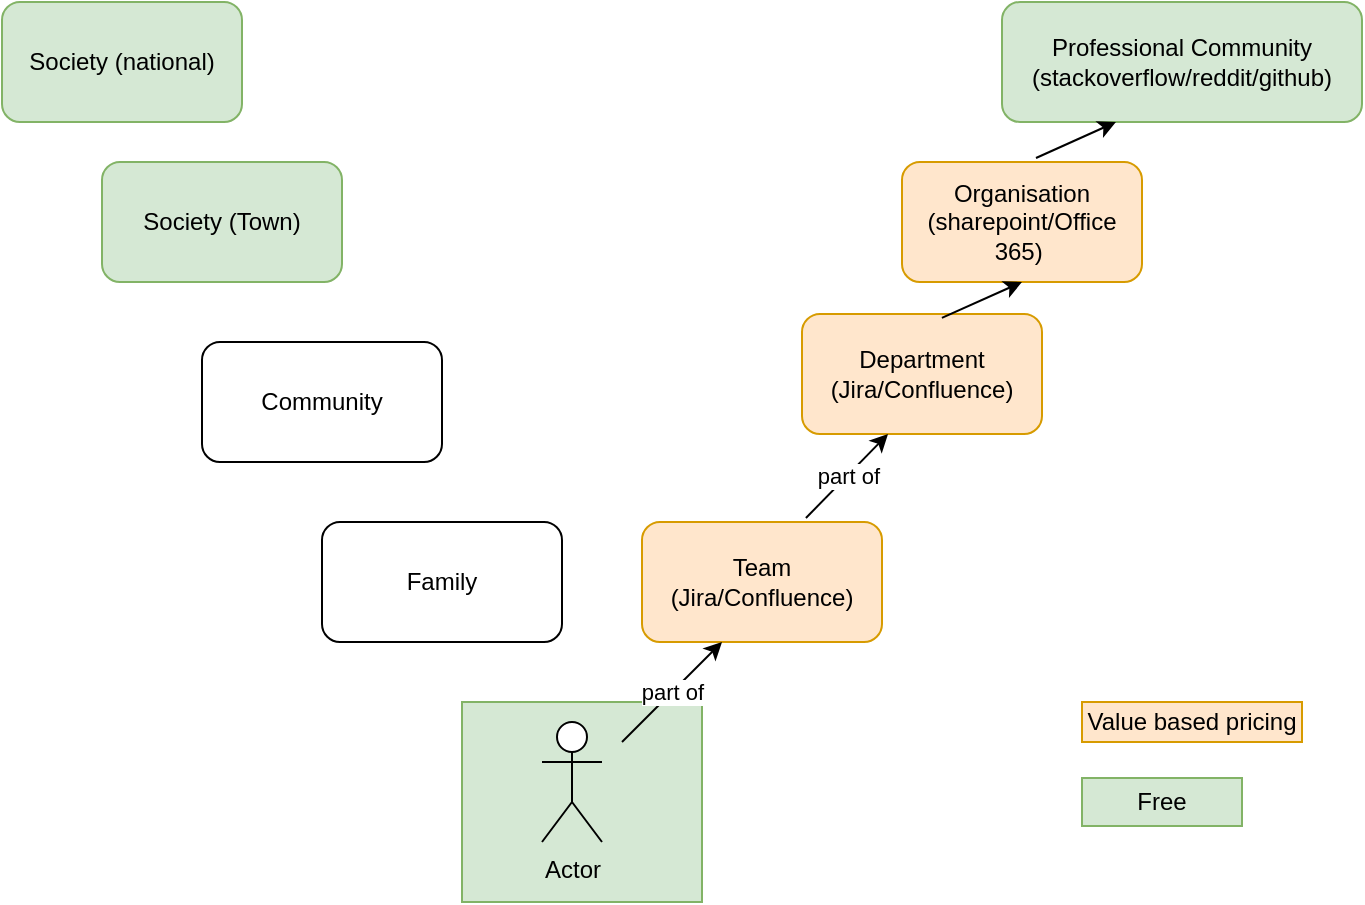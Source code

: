 <mxfile version="15.8.2" type="github">
  <diagram id="Y5T8_syeX5vwAwg6gkkW" name="Page-1">
    <mxGraphModel dx="1422" dy="746" grid="1" gridSize="10" guides="1" tooltips="1" connect="1" arrows="1" fold="1" page="1" pageScale="1" pageWidth="827" pageHeight="1169" math="0" shadow="0">
      <root>
        <mxCell id="0" />
        <mxCell id="1" parent="0" />
        <mxCell id="jGl2fSdbbNGWHUqybseb-24" value="" style="rounded=0;whiteSpace=wrap;html=1;fillColor=#d5e8d4;strokeColor=#82b366;" vertex="1" parent="1">
          <mxGeometry x="250" y="420" width="120" height="100" as="geometry" />
        </mxCell>
        <mxCell id="jGl2fSdbbNGWHUqybseb-1" value="Actor" style="shape=umlActor;verticalLabelPosition=bottom;verticalAlign=top;html=1;outlineConnect=0;" vertex="1" parent="1">
          <mxGeometry x="290" y="430" width="30" height="60" as="geometry" />
        </mxCell>
        <mxCell id="jGl2fSdbbNGWHUqybseb-7" value="Family" style="rounded=1;whiteSpace=wrap;html=1;" vertex="1" parent="1">
          <mxGeometry x="180" y="330" width="120" height="60" as="geometry" />
        </mxCell>
        <mxCell id="jGl2fSdbbNGWHUqybseb-8" value="Community" style="rounded=1;whiteSpace=wrap;html=1;" vertex="1" parent="1">
          <mxGeometry x="120" y="240" width="120" height="60" as="geometry" />
        </mxCell>
        <mxCell id="jGl2fSdbbNGWHUqybseb-9" value="Society (national)" style="rounded=1;whiteSpace=wrap;html=1;fillColor=#d5e8d4;strokeColor=#82b366;" vertex="1" parent="1">
          <mxGeometry x="20" y="70" width="120" height="60" as="geometry" />
        </mxCell>
        <mxCell id="jGl2fSdbbNGWHUqybseb-10" value="Team (Jira/Confluence)" style="rounded=1;whiteSpace=wrap;html=1;fillColor=#ffe6cc;strokeColor=#d79b00;" vertex="1" parent="1">
          <mxGeometry x="340" y="330" width="120" height="60" as="geometry" />
        </mxCell>
        <mxCell id="jGl2fSdbbNGWHUqybseb-11" value="Department (Jira/Confluence)" style="rounded=1;whiteSpace=wrap;html=1;fillColor=#ffe6cc;strokeColor=#d79b00;" vertex="1" parent="1">
          <mxGeometry x="420" y="226" width="120" height="60" as="geometry" />
        </mxCell>
        <mxCell id="jGl2fSdbbNGWHUqybseb-12" value="Organisation (sharepoint/Office 365)&amp;nbsp;" style="rounded=1;whiteSpace=wrap;html=1;fillColor=#ffe6cc;strokeColor=#d79b00;" vertex="1" parent="1">
          <mxGeometry x="470" y="150" width="120" height="60" as="geometry" />
        </mxCell>
        <mxCell id="jGl2fSdbbNGWHUqybseb-13" value="Professional Community (stackoverflow/reddit/github)" style="rounded=1;whiteSpace=wrap;html=1;fillColor=#d5e8d4;strokeColor=#82b366;" vertex="1" parent="1">
          <mxGeometry x="520" y="70" width="180" height="60" as="geometry" />
        </mxCell>
        <mxCell id="jGl2fSdbbNGWHUqybseb-14" value="Society (Town)" style="rounded=1;whiteSpace=wrap;html=1;fillColor=#d5e8d4;strokeColor=#82b366;" vertex="1" parent="1">
          <mxGeometry x="70" y="150" width="120" height="60" as="geometry" />
        </mxCell>
        <mxCell id="jGl2fSdbbNGWHUqybseb-15" value="part of" style="endArrow=classic;html=1;rounded=0;" edge="1" parent="1">
          <mxGeometry width="50" height="50" relative="1" as="geometry">
            <mxPoint x="330" y="440" as="sourcePoint" />
            <mxPoint x="380" y="390" as="targetPoint" />
          </mxGeometry>
        </mxCell>
        <mxCell id="jGl2fSdbbNGWHUqybseb-16" value="part of" style="endArrow=classic;html=1;rounded=0;exitX=0.683;exitY=-0.033;exitDx=0;exitDy=0;exitPerimeter=0;" edge="1" parent="1" source="jGl2fSdbbNGWHUqybseb-10">
          <mxGeometry width="50" height="50" relative="1" as="geometry">
            <mxPoint x="413" y="336" as="sourcePoint" />
            <mxPoint x="463" y="286" as="targetPoint" />
          </mxGeometry>
        </mxCell>
        <mxCell id="jGl2fSdbbNGWHUqybseb-19" value="" style="endArrow=classic;html=1;rounded=0;entryX=0.5;entryY=1;entryDx=0;entryDy=0;exitX=0.583;exitY=0.033;exitDx=0;exitDy=0;exitPerimeter=0;" edge="1" parent="1" source="jGl2fSdbbNGWHUqybseb-11" target="jGl2fSdbbNGWHUqybseb-12">
          <mxGeometry width="50" height="50" relative="1" as="geometry">
            <mxPoint x="490" y="220" as="sourcePoint" />
            <mxPoint x="530" y="190" as="targetPoint" />
          </mxGeometry>
        </mxCell>
        <mxCell id="jGl2fSdbbNGWHUqybseb-20" value="" style="endArrow=classic;html=1;rounded=0;entryX=0.5;entryY=1;entryDx=0;entryDy=0;" edge="1" parent="1">
          <mxGeometry width="50" height="50" relative="1" as="geometry">
            <mxPoint x="537" y="148" as="sourcePoint" />
            <mxPoint x="577" y="130" as="targetPoint" />
          </mxGeometry>
        </mxCell>
        <mxCell id="jGl2fSdbbNGWHUqybseb-25" value="Free" style="rounded=0;whiteSpace=wrap;html=1;fillColor=#d5e8d4;strokeColor=#82b366;" vertex="1" parent="1">
          <mxGeometry x="560" y="458" width="80" height="24" as="geometry" />
        </mxCell>
        <mxCell id="jGl2fSdbbNGWHUqybseb-27" value="Value based pricing" style="rounded=0;whiteSpace=wrap;html=1;fillColor=#ffe6cc;strokeColor=#d79b00;" vertex="1" parent="1">
          <mxGeometry x="560" y="420" width="110" height="20" as="geometry" />
        </mxCell>
      </root>
    </mxGraphModel>
  </diagram>
</mxfile>
